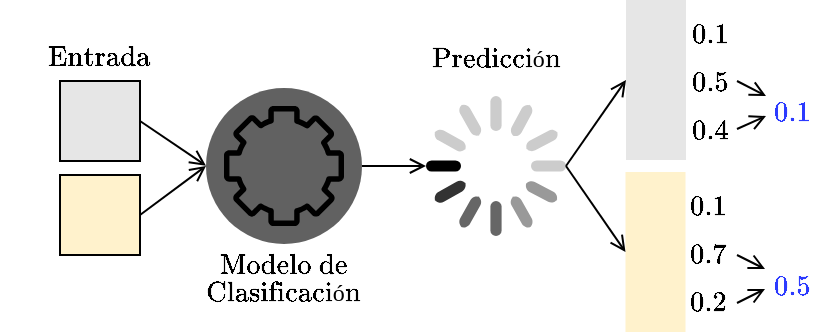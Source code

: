 <mxfile version="26.2.9">
  <diagram name="Page-1" id="_AxyACwRZ8hQc0Eg2rqU">
    <mxGraphModel dx="1689" dy="1104" grid="1" gridSize="10" guides="1" tooltips="1" connect="1" arrows="1" fold="1" page="1" pageScale="1" pageWidth="595" pageHeight="842" math="1" shadow="0">
      <root>
        <mxCell id="0" />
        <mxCell id="1" parent="0" />
        <mxCell id="VTfBhNd8e0zDPnXYmzr_-2" value="" style="ellipse;whiteSpace=wrap;html=1;aspect=fixed;fillColor=#616161;strokeColor=none;" parent="1" vertex="1">
          <mxGeometry x="-860" y="-144" width="78" height="78" as="geometry" />
        </mxCell>
        <mxCell id="VTfBhNd8e0zDPnXYmzr_-3" value="" style="sketch=0;outlineConnect=0;fontColor=#232F3E;gradientColor=none;fillColor=#000000;strokeColor=none;dashed=0;verticalLabelPosition=bottom;verticalAlign=top;align=center;html=1;fontSize=12;fontStyle=0;aspect=fixed;pointerEvents=1;shape=mxgraph.aws4.gear;" parent="1" vertex="1">
          <mxGeometry x="-851" y="-135" width="60" height="60" as="geometry" />
        </mxCell>
        <mxCell id="VTfBhNd8e0zDPnXYmzr_-4" value="" style="shape=image;html=1;verticalAlign=top;verticalLabelPosition=bottom;labelBackgroundColor=#ffffff;imageAspect=0;aspect=fixed;image=https://cdn0.iconfinder.com/data/icons/phosphor-light-vol-1/256/brain-light-128.png;imageBackground=#616161;" parent="1" vertex="1">
          <mxGeometry x="-837" y="-121" width="32" height="32" as="geometry" />
        </mxCell>
        <mxCell id="VTfBhNd8e0zDPnXYmzr_-5" value="" style="html=1;verticalLabelPosition=bottom;labelBackgroundColor=#ffffff;verticalAlign=top;shadow=0;dashed=0;strokeWidth=2;shape=mxgraph.ios7.misc.loading_circle;" parent="1" vertex="1">
          <mxGeometry x="-750" y="-140" width="70" height="70" as="geometry" />
        </mxCell>
        <mxCell id="VTfBhNd8e0zDPnXYmzr_-6" value="" style="rounded=0;whiteSpace=wrap;html=1;fillColor=#E6E6E6;strokeColor=default;" parent="1" vertex="1">
          <mxGeometry x="-933" y="-147.5" width="40" height="40" as="geometry" />
        </mxCell>
        <mxCell id="VTfBhNd8e0zDPnXYmzr_-20" value="" style="shape=image;html=1;verticalAlign=top;verticalLabelPosition=bottom;labelBackgroundColor=#ffffff;imageAspect=0;aspect=fixed;image=https://cdn3.iconfinder.com/data/icons/animals-105/150/icon_animal_girafa-128.png" parent="1" vertex="1">
          <mxGeometry x="-925" y="-139.5" width="24" height="24" as="geometry" />
        </mxCell>
        <mxCell id="VTfBhNd8e0zDPnXYmzr_-28" value="" style="endArrow=open;html=1;rounded=0;endFill=0;exitX=1;exitY=0.5;exitDx=0;exitDy=0;" parent="1" source="VTfBhNd8e0zDPnXYmzr_-6" edge="1">
          <mxGeometry width="50" height="50" relative="1" as="geometry">
            <mxPoint x="-910" y="-105.17" as="sourcePoint" />
            <mxPoint x="-860" y="-105.17" as="targetPoint" />
          </mxGeometry>
        </mxCell>
        <mxCell id="VTfBhNd8e0zDPnXYmzr_-30" value="" style="endArrow=open;html=1;rounded=0;exitX=1;exitY=0.5;exitDx=0;exitDy=0;entryX=0;entryY=0.5;entryDx=0;entryDy=0;entryPerimeter=0;endFill=0;" parent="1" source="VTfBhNd8e0zDPnXYmzr_-2" target="VTfBhNd8e0zDPnXYmzr_-5" edge="1">
          <mxGeometry width="50" height="50" relative="1" as="geometry">
            <mxPoint x="-750" as="sourcePoint" />
            <mxPoint x="-700" y="-50" as="targetPoint" />
          </mxGeometry>
        </mxCell>
        <mxCell id="VTfBhNd8e0zDPnXYmzr_-38" value="" style="endArrow=open;html=1;rounded=0;exitX=1;exitY=0.5;exitDx=0;exitDy=0;exitPerimeter=0;endFill=0;entryX=0.5;entryY=1;entryDx=0;entryDy=0;" parent="1" source="VTfBhNd8e0zDPnXYmzr_-5" target="VTfBhNd8e0zDPnXYmzr_-39" edge="1">
          <mxGeometry width="50" height="50" relative="1" as="geometry">
            <mxPoint x="-680" y="-148" as="sourcePoint" />
            <mxPoint x="-610" y="-148" as="targetPoint" />
          </mxGeometry>
        </mxCell>
        <mxCell id="VTfBhNd8e0zDPnXYmzr_-39" value="" style="rounded=0;whiteSpace=wrap;html=1;fillColor=#E6E6E6;strokeColor=none;rotation=90;" parent="1" vertex="1">
          <mxGeometry x="-675" y="-163" width="80" height="30" as="geometry" />
        </mxCell>
        <mxCell id="VTfBhNd8e0zDPnXYmzr_-40" value="" style="shape=image;html=1;verticalAlign=top;verticalLabelPosition=bottom;labelBackgroundColor=#ffffff;imageAspect=0;aspect=fixed;image=https://cdn3.iconfinder.com/data/icons/animals-105/150/icon_animal_elefante-128.png" parent="1" vertex="1">
          <mxGeometry x="-645" y="-181.5" width="20" height="20" as="geometry" />
        </mxCell>
        <mxCell id="VTfBhNd8e0zDPnXYmzr_-41" value="" style="shape=image;html=1;verticalAlign=top;verticalLabelPosition=bottom;labelBackgroundColor=#ffffff;imageAspect=0;aspect=fixed;image=https://cdn3.iconfinder.com/data/icons/animals-105/150/icon_animal_girafa-128.png" parent="1" vertex="1">
          <mxGeometry x="-647" y="-159.5" width="24" height="24" as="geometry" />
        </mxCell>
        <mxCell id="VTfBhNd8e0zDPnXYmzr_-42" value="&lt;font style=&quot;font-size: 12px;&quot;&gt;$$0.1$$&lt;/font&gt;" style="text;html=1;align=center;verticalAlign=middle;whiteSpace=wrap;rounded=0;" parent="1" vertex="1">
          <mxGeometry x="-621.5" y="-179.5" width="27" height="16" as="geometry" />
        </mxCell>
        <mxCell id="VTfBhNd8e0zDPnXYmzr_-47" value="$$\text{Predicción}$$" style="text;html=1;align=center;verticalAlign=middle;whiteSpace=wrap;rounded=0;" parent="1" vertex="1">
          <mxGeometry x="-745" y="-174" width="60" height="30" as="geometry" />
        </mxCell>
        <mxCell id="VTfBhNd8e0zDPnXYmzr_-48" value="" style="shape=image;html=1;verticalAlign=top;verticalLabelPosition=bottom;labelBackgroundColor=#ffffff;imageAspect=0;aspect=fixed;image=https://cdn3.iconfinder.com/data/icons/animals-105/150/icon_animal_leao-128.png" parent="1" vertex="1">
          <mxGeometry x="-645" y="-133" width="20" height="20" as="geometry" />
        </mxCell>
        <mxCell id="VTfBhNd8e0zDPnXYmzr_-49" value="&lt;font style=&quot;font-size: 12px;&quot;&gt;$$0.5$$&lt;/font&gt;" style="text;html=1;align=center;verticalAlign=middle;whiteSpace=wrap;rounded=0;" parent="1" vertex="1">
          <mxGeometry x="-621.5" y="-155.5" width="27" height="16" as="geometry" />
        </mxCell>
        <mxCell id="VTfBhNd8e0zDPnXYmzr_-50" value="&lt;font style=&quot;font-size: 12px;&quot;&gt;$$0.4$$&lt;/font&gt;" style="text;html=1;align=center;verticalAlign=middle;whiteSpace=wrap;rounded=0;" parent="1" vertex="1">
          <mxGeometry x="-621.5" y="-131.5" width="27" height="16" as="geometry" />
        </mxCell>
        <mxCell id="VTfBhNd8e0zDPnXYmzr_-51" value="$$\text{Modelo de}$$" style="text;html=1;align=center;verticalAlign=middle;whiteSpace=wrap;rounded=0;" parent="1" vertex="1">
          <mxGeometry x="-851" y="-70" width="60" height="30" as="geometry" />
        </mxCell>
        <mxCell id="VTfBhNd8e0zDPnXYmzr_-52" value="$$\text{Clasificación}$$" style="text;html=1;align=center;verticalAlign=middle;whiteSpace=wrap;rounded=0;" parent="1" vertex="1">
          <mxGeometry x="-851" y="-57" width="60" height="30" as="geometry" />
        </mxCell>
        <mxCell id="VTfBhNd8e0zDPnXYmzr_-53" value="$$\text{Entrada}$$" style="text;html=1;align=center;verticalAlign=middle;whiteSpace=wrap;rounded=0;" parent="1" vertex="1">
          <mxGeometry x="-943" y="-174" width="60" height="30" as="geometry" />
        </mxCell>
        <mxCell id="sN7W_iam99QldHzf-5NO-1" value="" style="rounded=0;whiteSpace=wrap;html=1;fillColor=#FFF2CC;strokeColor=#000000;" vertex="1" parent="1">
          <mxGeometry x="-933" y="-100.5" width="40" height="40" as="geometry" />
        </mxCell>
        <mxCell id="sN7W_iam99QldHzf-5NO-2" value="" style="shape=image;html=1;verticalAlign=top;verticalLabelPosition=bottom;labelBackgroundColor=#ffffff;imageAspect=0;aspect=fixed;image=https://cdn3.iconfinder.com/data/icons/animals-105/150/icon_animal_girafa-128.png" vertex="1" parent="1">
          <mxGeometry x="-925" y="-92.5" width="24" height="24" as="geometry" />
        </mxCell>
        <mxCell id="sN7W_iam99QldHzf-5NO-3" value="" style="endArrow=open;html=1;rounded=0;endFill=0;exitX=1;exitY=0.5;exitDx=0;exitDy=0;entryX=0;entryY=0.5;entryDx=0;entryDy=0;" edge="1" parent="1" source="sN7W_iam99QldHzf-5NO-1" target="VTfBhNd8e0zDPnXYmzr_-2">
          <mxGeometry width="50" height="50" relative="1" as="geometry">
            <mxPoint x="-883" y="-117" as="sourcePoint" />
            <mxPoint x="-850" y="-95.17" as="targetPoint" />
          </mxGeometry>
        </mxCell>
        <mxCell id="sN7W_iam99QldHzf-5NO-4" value="" style="rounded=0;whiteSpace=wrap;html=1;fillColor=#fff2cc;strokeColor=none;rotation=90;" vertex="1" parent="1">
          <mxGeometry x="-675.25" y="-77" width="80" height="30" as="geometry" />
        </mxCell>
        <mxCell id="sN7W_iam99QldHzf-5NO-5" value="" style="shape=image;html=1;verticalAlign=top;verticalLabelPosition=bottom;labelBackgroundColor=#ffffff;imageAspect=0;aspect=fixed;image=https://cdn3.iconfinder.com/data/icons/animals-105/150/icon_animal_elefante-128.png" vertex="1" parent="1">
          <mxGeometry x="-645.25" y="-95.5" width="20" height="20" as="geometry" />
        </mxCell>
        <mxCell id="sN7W_iam99QldHzf-5NO-6" value="" style="shape=image;html=1;verticalAlign=top;verticalLabelPosition=bottom;labelBackgroundColor=#ffffff;imageAspect=0;aspect=fixed;image=https://cdn3.iconfinder.com/data/icons/animals-105/150/icon_animal_girafa-128.png" vertex="1" parent="1">
          <mxGeometry x="-647.25" y="-73.5" width="24" height="24" as="geometry" />
        </mxCell>
        <mxCell id="sN7W_iam99QldHzf-5NO-7" value="&lt;font style=&quot;font-size: 12px;&quot;&gt;$$0.1$$&lt;/font&gt;" style="text;html=1;align=center;verticalAlign=middle;whiteSpace=wrap;rounded=0;" vertex="1" parent="1">
          <mxGeometry x="-621.75" y="-93.5" width="27" height="16" as="geometry" />
        </mxCell>
        <mxCell id="sN7W_iam99QldHzf-5NO-8" value="" style="shape=image;html=1;verticalAlign=top;verticalLabelPosition=bottom;labelBackgroundColor=#ffffff;imageAspect=0;aspect=fixed;image=https://cdn3.iconfinder.com/data/icons/animals-105/150/icon_animal_leao-128.png" vertex="1" parent="1">
          <mxGeometry x="-645.25" y="-47" width="20" height="20" as="geometry" />
        </mxCell>
        <mxCell id="sN7W_iam99QldHzf-5NO-9" value="&lt;font style=&quot;font-size: 12px;&quot;&gt;$$0.7$$&lt;/font&gt;" style="text;html=1;align=center;verticalAlign=middle;whiteSpace=wrap;rounded=0;" vertex="1" parent="1">
          <mxGeometry x="-621.75" y="-69.5" width="27" height="16" as="geometry" />
        </mxCell>
        <mxCell id="sN7W_iam99QldHzf-5NO-10" value="&lt;font style=&quot;font-size: 12px;&quot;&gt;$$0.2$$&lt;/font&gt;" style="text;html=1;align=center;verticalAlign=middle;whiteSpace=wrap;rounded=0;" vertex="1" parent="1">
          <mxGeometry x="-621.75" y="-45.5" width="27" height="16" as="geometry" />
        </mxCell>
        <mxCell id="sN7W_iam99QldHzf-5NO-11" value="" style="endArrow=open;html=1;rounded=0;exitX=1;exitY=0.5;exitDx=0;exitDy=0;exitPerimeter=0;endFill=0;entryX=0.5;entryY=1;entryDx=0;entryDy=0;" edge="1" parent="1" source="VTfBhNd8e0zDPnXYmzr_-5" target="sN7W_iam99QldHzf-5NO-4">
          <mxGeometry width="50" height="50" relative="1" as="geometry">
            <mxPoint x="-670" y="-95" as="sourcePoint" />
            <mxPoint x="-640" y="-138" as="targetPoint" />
          </mxGeometry>
        </mxCell>
        <mxCell id="sN7W_iam99QldHzf-5NO-12" value="" style="endArrow=open;html=1;rounded=0;exitX=1;exitY=0.5;exitDx=0;exitDy=0;endFill=0;" edge="1" parent="1" source="VTfBhNd8e0zDPnXYmzr_-50">
          <mxGeometry width="50" height="50" relative="1" as="geometry">
            <mxPoint x="-580" y="-110" as="sourcePoint" />
            <mxPoint x="-580" y="-130" as="targetPoint" />
          </mxGeometry>
        </mxCell>
        <mxCell id="sN7W_iam99QldHzf-5NO-13" value="" style="endArrow=open;html=1;rounded=0;exitX=1;exitY=0.5;exitDx=0;exitDy=0;endFill=0;" edge="1" parent="1" source="VTfBhNd8e0zDPnXYmzr_-49">
          <mxGeometry width="50" height="50" relative="1" as="geometry">
            <mxPoint x="-560" y="-120" as="sourcePoint" />
            <mxPoint x="-580" y="-140" as="targetPoint" />
          </mxGeometry>
        </mxCell>
        <mxCell id="sN7W_iam99QldHzf-5NO-14" value="" style="endArrow=open;html=1;rounded=0;exitX=1;exitY=0.5;exitDx=0;exitDy=0;endFill=0;" edge="1" parent="1">
          <mxGeometry width="50" height="50" relative="1" as="geometry">
            <mxPoint x="-594.5" y="-36.5" as="sourcePoint" />
            <mxPoint x="-580.5" y="-43.5" as="targetPoint" />
          </mxGeometry>
        </mxCell>
        <mxCell id="sN7W_iam99QldHzf-5NO-15" value="" style="endArrow=open;html=1;rounded=0;exitX=1;exitY=0.5;exitDx=0;exitDy=0;endFill=0;" edge="1" parent="1">
          <mxGeometry width="50" height="50" relative="1" as="geometry">
            <mxPoint x="-594.5" y="-60.5" as="sourcePoint" />
            <mxPoint x="-580.5" y="-53.5" as="targetPoint" />
          </mxGeometry>
        </mxCell>
        <mxCell id="sN7W_iam99QldHzf-5NO-16" value="&lt;font style=&quot;font-size: 12px;&quot;&gt;$$0.5$$&lt;/font&gt;" style="text;html=1;align=center;verticalAlign=middle;whiteSpace=wrap;rounded=0;fontColor=#2C3AFF;" vertex="1" parent="1">
          <mxGeometry x="-580" y="-53.5" width="27" height="16" as="geometry" />
        </mxCell>
        <mxCell id="sN7W_iam99QldHzf-5NO-17" value="&lt;font style=&quot;font-size: 12px;&quot;&gt;$$0.1$$&lt;/font&gt;" style="text;html=1;align=center;verticalAlign=middle;whiteSpace=wrap;rounded=0;fontColor=#2C3AFF;" vertex="1" parent="1">
          <mxGeometry x="-580" y="-140" width="27" height="16" as="geometry" />
        </mxCell>
      </root>
    </mxGraphModel>
  </diagram>
</mxfile>
